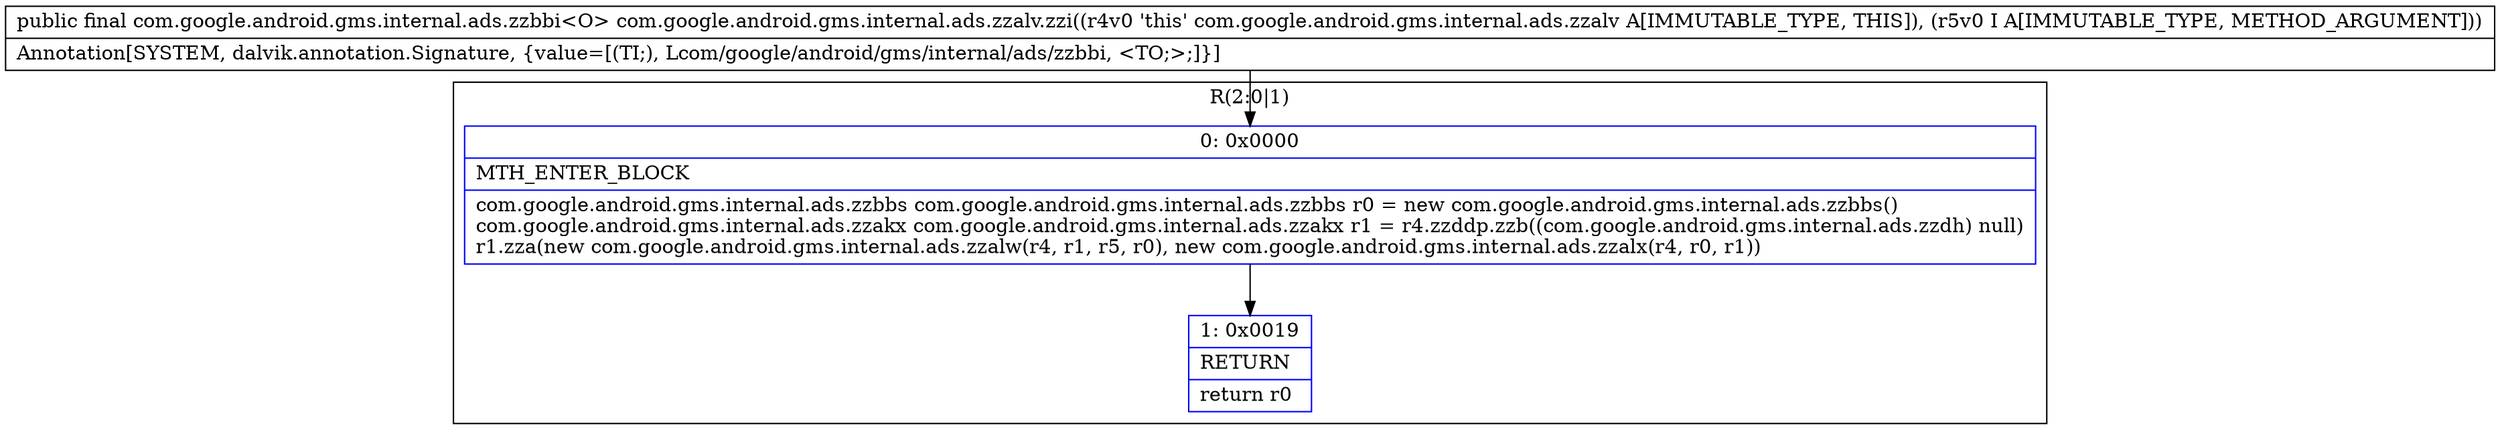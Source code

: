 digraph "CFG forcom.google.android.gms.internal.ads.zzalv.zzi(Ljava\/lang\/Object;)Lcom\/google\/android\/gms\/internal\/ads\/zzbbi;" {
subgraph cluster_Region_1675605983 {
label = "R(2:0|1)";
node [shape=record,color=blue];
Node_0 [shape=record,label="{0\:\ 0x0000|MTH_ENTER_BLOCK\l|com.google.android.gms.internal.ads.zzbbs com.google.android.gms.internal.ads.zzbbs r0 = new com.google.android.gms.internal.ads.zzbbs()\lcom.google.android.gms.internal.ads.zzakx com.google.android.gms.internal.ads.zzakx r1 = r4.zzddp.zzb((com.google.android.gms.internal.ads.zzdh) null)\lr1.zza(new com.google.android.gms.internal.ads.zzalw(r4, r1, r5, r0), new com.google.android.gms.internal.ads.zzalx(r4, r0, r1))\l}"];
Node_1 [shape=record,label="{1\:\ 0x0019|RETURN\l|return r0\l}"];
}
MethodNode[shape=record,label="{public final com.google.android.gms.internal.ads.zzbbi\<O\> com.google.android.gms.internal.ads.zzalv.zzi((r4v0 'this' com.google.android.gms.internal.ads.zzalv A[IMMUTABLE_TYPE, THIS]), (r5v0 I A[IMMUTABLE_TYPE, METHOD_ARGUMENT]))  | Annotation[SYSTEM, dalvik.annotation.Signature, \{value=[(TI;), Lcom\/google\/android\/gms\/internal\/ads\/zzbbi, \<TO;\>;]\}]\l}"];
MethodNode -> Node_0;
Node_0 -> Node_1;
}

